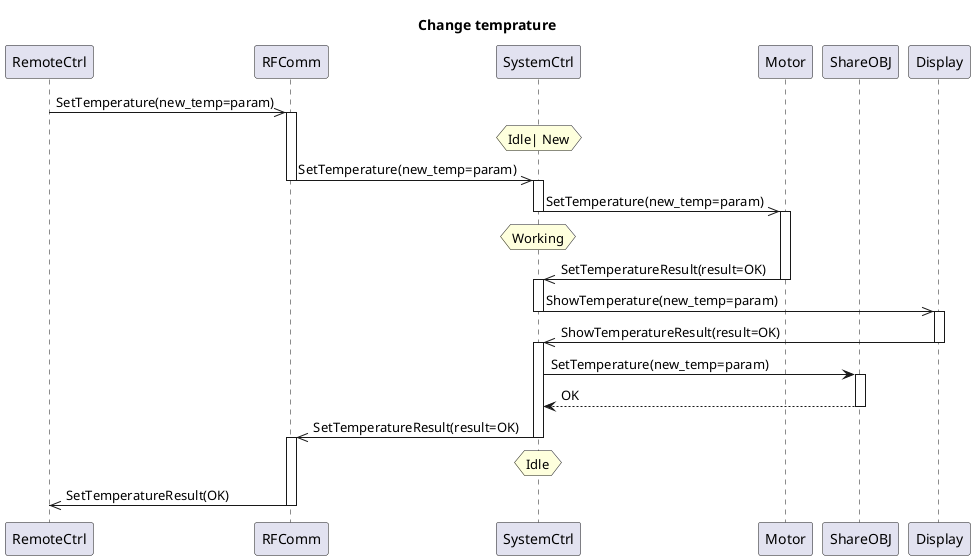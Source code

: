 @startuml change_temparature

title Change temprature

participant RemoteCtrl
participant RFComm
participant SystemCtrl
participant Motor
participant ShareOBJ
participant Display

RemoteCtrl->>RFComm:SetTemperature(new_temp=param)
activate RFComm
hnote over SystemCtrl: Idle| New 

RFComm->>SystemCtrl:SetTemperature(new_temp=param)
deactivate RFComm
activate SystemCtrl
SystemCtrl->>Motor:SetTemperature(new_temp=param)
deactivate SystemCtrl
activate Motor

hnote over SystemCtrl: Working
Motor->>SystemCtrl:SetTemperatureResult(result=OK)
deactivate Motor
activate SystemCtrl
SystemCtrl->>Display:ShowTemperature(new_temp=param)
deactivate SystemCtrl
activate Display

Display->>SystemCtrl:ShowTemperatureResult(result=OK)
deactivate Display
activate SystemCtrl
SystemCtrl->ShareOBJ:SetTemperature(new_temp=param)
activate ShareOBJ
ShareOBJ-->SystemCtrl:OK
deactivate ShareOBJ

SystemCtrl->>RFComm:SetTemperatureResult(result=OK)
deactivate SystemCtrl
hnote over SystemCtrl: Idle 
activate RFComm
RFComm->>RemoteCtrl : SetTemperatureResult(OK)
deactivate RFComm

@enduml

